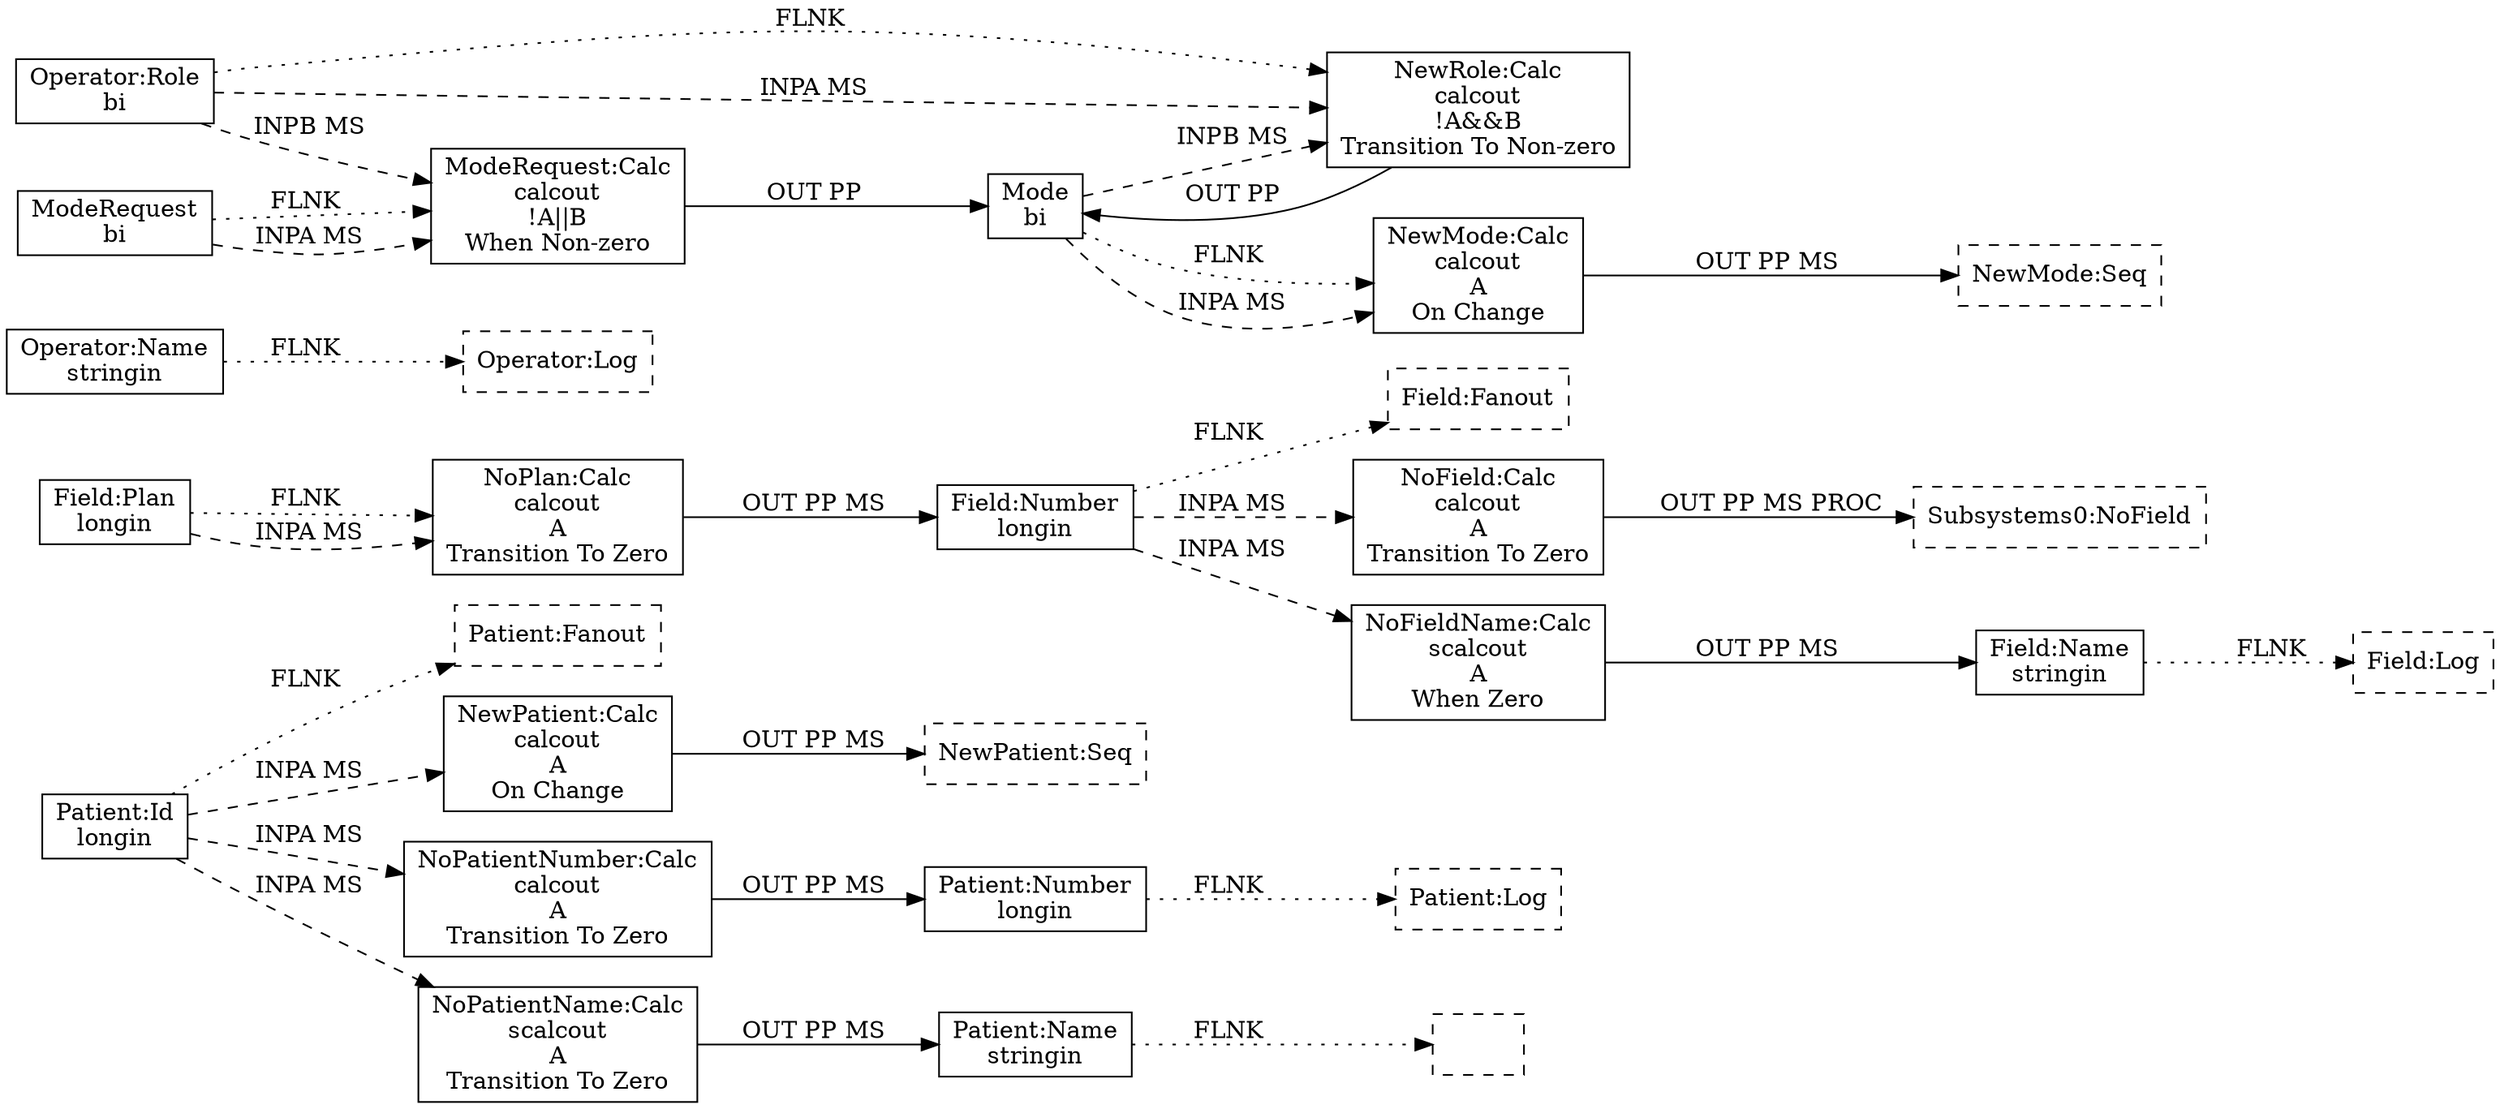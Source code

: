 digraph session_subs {
  rankdir=LR;

  "Patient:Id" [ shape=box, label="Patient:Id\nlongin" ]
  "Patient:Id" -> "Patient:Fanout" [ label="FLNK  ", style="dotted" ]
  "Patient:Number" [ shape=box, label="Patient:Number\nlongin" ]
  "Patient:Number" -> "Patient:Log" [ label="FLNK  ", style="dotted" ]
  "Field:Plan" [ shape=box, label="Field:Plan\nlongin" ]
  "Field:Plan" -> "NoPlan:Calc" [ label="FLNK  ", style="dotted" ]
  "Field:Number" [ shape=box, label="Field:Number\nlongin" ]
  "Field:Number" -> "Field:Fanout" [ label="FLNK  ", style="dotted" ]
  "Patient:Name" [ shape=box, label="Patient:Name\nstringin" ]
  "Patient:Name" -> "" [ label="FLNK  ", style="dotted" ]
  "Field:Name" [ shape=box, label="Field:Name\nstringin" ]
  "Field:Name" -> "Field:Log" [ label="FLNK  ", style="dotted" ]
  "Operator:Name" [ shape=box, label="Operator:Name\nstringin" ]
  "Operator:Name" -> "Operator:Log" [ label="FLNK  ", style="dotted" ]
  "Mode" [ shape=box, label="Mode\nbi" ]
  "Mode" -> "NewMode:Calc" [ label="FLNK  ", style="dotted" ]
  "Operator:Role" [ shape=box, label="Operator:Role\nbi" ]
  "Operator:Role" -> "NewRole:Calc" [ label="FLNK  ", style="dotted" ]
  "ModeRequest" [ shape=box, label="ModeRequest\nbi" ]
  "ModeRequest" -> "ModeRequest:Calc" [ label="FLNK  ", style="dotted" ]
  "NewPatient:Calc" [ shape=box, label="NewPatient:Calc\ncalcout\nA\nOn Change" ]
  "Patient:Id" -> "NewPatient:Calc" [ label="INPA MS ", style="dashed" ]
  "NewPatient:Calc" -> "NewPatient:Seq" [ label="OUT PP MS ", style="solid" ]
  "NoPatientNumber:Calc" [ shape=box, label="NoPatientNumber:Calc\ncalcout\nA\nTransition To Zero" ]
  "Patient:Id" -> "NoPatientNumber:Calc" [ label="INPA MS ", style="dashed" ]
  "NoPatientNumber:Calc" -> "Patient:Number" [ label="OUT PP MS ", style="solid" ]
  "NoPlan:Calc" [ shape=box, label="NoPlan:Calc\ncalcout\nA\nTransition To Zero" ]
  "Field:Plan" -> "NoPlan:Calc" [ label="INPA MS ", style="dashed" ]
  "NoPlan:Calc" -> "Field:Number" [ label="OUT PP MS ", style="solid" ]
  "NoField:Calc" [ shape=box, label="NoField:Calc\ncalcout\nA\nTransition To Zero" ]
  "Field:Number" -> "NoField:Calc" [ label="INPA MS ", style="dashed" ]
  "NoField:Calc" -> "Subsystems0:NoField" [ label="OUT PP MS PROC", style="solid" ]
  "NewMode:Calc" [ shape=box, label="NewMode:Calc\ncalcout\nA\nOn Change" ]
  "Mode" -> "NewMode:Calc" [ label="INPA MS ", style="dashed" ]
  "NewMode:Calc" -> "NewMode:Seq" [ label="OUT PP MS ", style="solid" ]
  "NoPatientName:Calc" [ shape=box, label="NoPatientName:Calc\nscalcout\nA\nTransition To Zero" ]
  "Patient:Id" -> "NoPatientName:Calc" [ label="INPA MS ", style="dashed" ]
  "NoPatientName:Calc" -> "Patient:Name" [ label="OUT PP MS ", style="solid" ]
  "NoFieldName:Calc" [ shape=box, label="NoFieldName:Calc\nscalcout\nA\nWhen Zero" ]
  "Field:Number" -> "NoFieldName:Calc" [ label="INPA MS ", style="dashed" ]
  "NoFieldName:Calc" -> "Field:Name" [ label="OUT PP MS ", style="solid" ]
  "ModeRequest:Calc" [ shape=box, label="ModeRequest:Calc\ncalcout\n!A||B\nWhen Non-zero" ]
  "Operator:Role" -> "ModeRequest:Calc" [ label="INPB MS ", style="dashed" ]
  "ModeRequest" -> "ModeRequest:Calc" [ label="INPA MS ", style="dashed" ]
  "ModeRequest:Calc" -> "Mode" [ label="OUT PP ", style="solid" ]
  "NewRole:Calc" [ shape=box, label="NewRole:Calc\ncalcout\n!A&&B\nTransition To Non-zero" ]
  "Mode" -> "NewRole:Calc" [ label="INPB MS ", style="dashed" ]
  "Operator:Role" -> "NewRole:Calc" [ label="INPA MS ", style="dashed" ]
  "NewRole:Calc" -> "Mode" [ label="OUT PP ", style="solid" ]
  "" [ shape=box, style=dashed ]
  "Operator:Log" [ shape=box, style=dashed ]
  "NewMode:Seq" [ shape=box, style=dashed ]
  "NewPatient:Seq" [ shape=box, style=dashed ]
  "Field:Log" [ shape=box, style=dashed ]
  "Field:Fanout" [ shape=box, style=dashed ]
  "Patient:Fanout" [ shape=box, style=dashed ]
  "Patient:Log" [ shape=box, style=dashed ]
  "Subsystems0:NoField" [ shape=box, style=dashed ]

}
